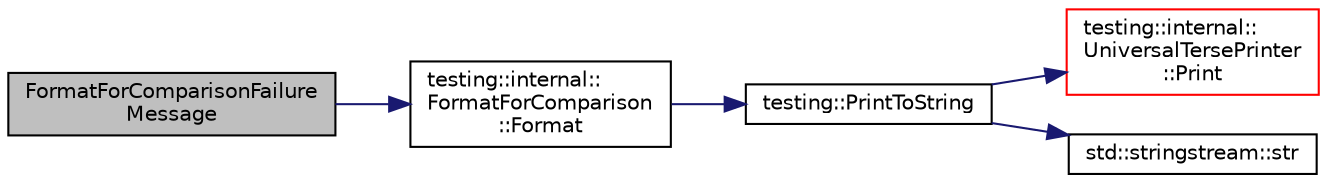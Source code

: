 digraph "FormatForComparisonFailureMessage"
{
 // INTERACTIVE_SVG=YES
 // LATEX_PDF_SIZE
  bgcolor="transparent";
  edge [fontname="Helvetica",fontsize="10",labelfontname="Helvetica",labelfontsize="10"];
  node [fontname="Helvetica",fontsize="10",shape=record];
  rankdir="LR";
  Node1 [label="FormatForComparisonFailure\lMessage",height=0.2,width=0.4,color="black", fillcolor="grey75", style="filled", fontcolor="black",tooltip=" "];
  Node1 -> Node2 [color="midnightblue",fontsize="10",style="solid",fontname="Helvetica"];
  Node2 [label="testing::internal::\lFormatForComparison\l::Format",height=0.2,width=0.4,color="black",URL="$d6/db1/classtesting_1_1internal_1_1FormatForComparison_a71c59ddcde066d9d31b76924801f7c89.html#a71c59ddcde066d9d31b76924801f7c89",tooltip=" "];
  Node2 -> Node3 [color="midnightblue",fontsize="10",style="solid",fontname="Helvetica"];
  Node3 [label="testing::PrintToString",height=0.2,width=0.4,color="black",URL="$d0/d75/namespacetesting_aa5717bb1144edd1d262d310ba70c82ed.html#aa5717bb1144edd1d262d310ba70c82ed",tooltip=" "];
  Node3 -> Node4 [color="midnightblue",fontsize="10",style="solid",fontname="Helvetica"];
  Node4 [label="testing::internal::\lUniversalTersePrinter\l::Print",height=0.2,width=0.4,color="red",URL="$d3/dae/classtesting_1_1internal_1_1UniversalTersePrinter_ac137bd6f09f642f1cd84e6da21383ff0.html#ac137bd6f09f642f1cd84e6da21383ff0",tooltip=" "];
  Node3 -> Node8 [color="midnightblue",fontsize="10",style="solid",fontname="Helvetica"];
  Node8 [label="std::stringstream::str",height=0.2,width=0.4,color="black",URL="/Users/shi-rongliu/html_book_20190607/cppreference-doxygen-web.tag.xml$cpp/io/basic_stringstream/str.html#",tooltip=" "];
}
